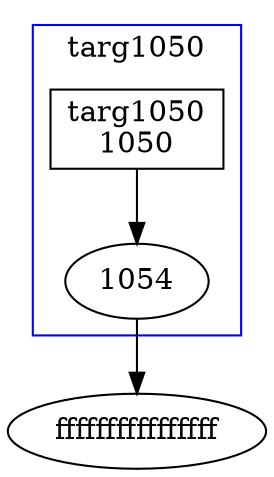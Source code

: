 digraph G {
	 subgraph cluster_0 { 
		 label="targ1050"; 
		 color=blue;
		"1050" [shape=box]
		"1050" [label = "targ1050\n1050"];
		"1050";
		"1054";
	}
	"1050"-> "1054"
	"1054"-> "ffffffffffffffff"

}
